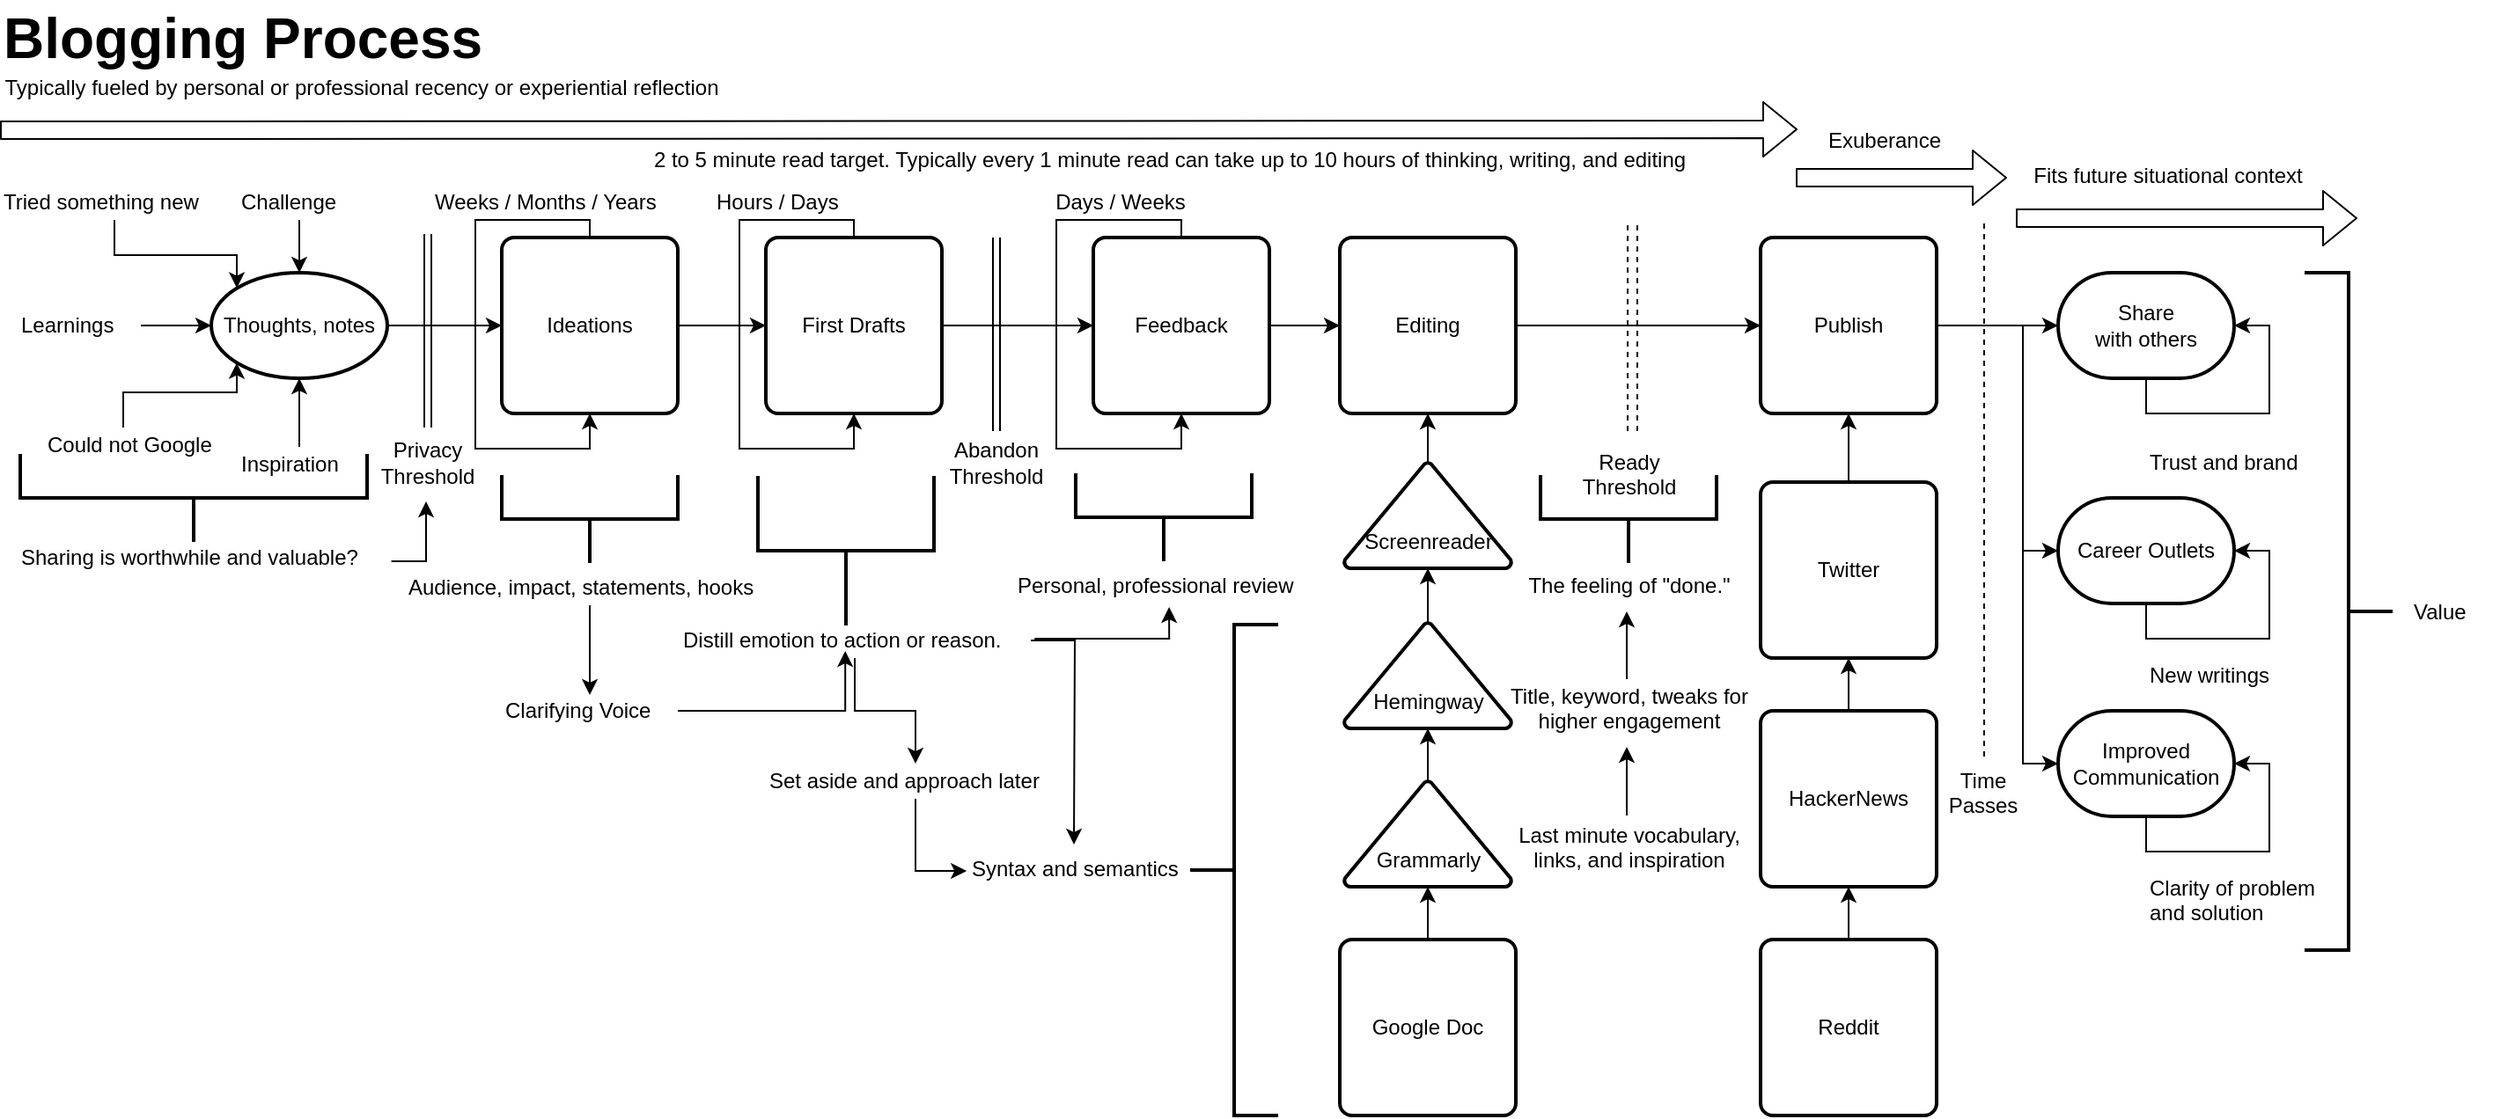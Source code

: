 <mxfile version="12.3.3" type="device" pages="1"><diagram id="sORktMblNxH-J1R0v_uJ" name="process"><mxGraphModel dx="1616" dy="623" grid="1" gridSize="10" guides="1" tooltips="1" connect="1" arrows="1" fold="1" page="1" pageScale="1" pageWidth="850" pageHeight="1100" math="0" shadow="0"><root><mxCell id="0"/><mxCell id="1" parent="0"/><mxCell id="eukD2ALATDsCNfcXqx_N-5" style="edgeStyle=orthogonalEdgeStyle;rounded=0;orthogonalLoop=1;jettySize=auto;html=1;exitX=1;exitY=0.5;exitDx=0;exitDy=0;entryX=0;entryY=0.5;entryDx=0;entryDy=0;" parent="1" source="eukD2ALATDsCNfcXqx_N-1" target="eukD2ALATDsCNfcXqx_N-6" edge="1"><mxGeometry relative="1" as="geometry"><mxPoint x="295" y="245" as="targetPoint"/></mxGeometry></mxCell><mxCell id="eukD2ALATDsCNfcXqx_N-1" value="Ideations" style="rounded=1;whiteSpace=wrap;html=1;absoluteArcSize=1;arcSize=14;strokeWidth=2;" parent="1" vertex="1"><mxGeometry x="155" y="195" width="100" height="100" as="geometry"/></mxCell><mxCell id="eukD2ALATDsCNfcXqx_N-2" style="edgeStyle=orthogonalEdgeStyle;rounded=0;orthogonalLoop=1;jettySize=auto;html=1;entryX=0.5;entryY=1;entryDx=0;entryDy=0;" parent="1" source="eukD2ALATDsCNfcXqx_N-1" target="eukD2ALATDsCNfcXqx_N-1" edge="1"><mxGeometry relative="1" as="geometry"><Array as="points"><mxPoint x="205" y="185"/><mxPoint x="140" y="185"/><mxPoint x="140" y="315"/><mxPoint x="205" y="315"/></Array></mxGeometry></mxCell><mxCell id="eukD2ALATDsCNfcXqx_N-12" style="edgeStyle=orthogonalEdgeStyle;rounded=0;orthogonalLoop=1;jettySize=auto;html=1;exitX=1;exitY=0.5;exitDx=0;exitDy=0;entryX=0;entryY=0.5;entryDx=0;entryDy=0;" parent="1" source="eukD2ALATDsCNfcXqx_N-6" target="eukD2ALATDsCNfcXqx_N-11" edge="1"><mxGeometry relative="1" as="geometry"><mxPoint x="441" y="245" as="sourcePoint"/></mxGeometry></mxCell><mxCell id="eukD2ALATDsCNfcXqx_N-6" value="First Drafts" style="rounded=1;whiteSpace=wrap;html=1;absoluteArcSize=1;arcSize=14;strokeWidth=2;" parent="1" vertex="1"><mxGeometry x="305" y="195" width="100" height="100" as="geometry"/></mxCell><mxCell id="eukD2ALATDsCNfcXqx_N-8" style="edgeStyle=orthogonalEdgeStyle;rounded=0;orthogonalLoop=1;jettySize=auto;html=1;exitX=0.5;exitY=0;exitDx=0;exitDy=0;entryX=0.5;entryY=1;entryDx=0;entryDy=0;" parent="1" source="eukD2ALATDsCNfcXqx_N-6" target="eukD2ALATDsCNfcXqx_N-6" edge="1"><mxGeometry relative="1" as="geometry"><Array as="points"><mxPoint x="355" y="185"/><mxPoint x="290" y="185"/><mxPoint x="290" y="315"/><mxPoint x="355" y="315"/></Array></mxGeometry></mxCell><mxCell id="eukD2ALATDsCNfcXqx_N-9" value="Weeks / Months / Years" style="text;html=1;resizable=0;points=[];autosize=1;align=left;verticalAlign=top;spacingTop=-4;" parent="1" vertex="1"><mxGeometry x="115" y="165" width="140" height="20" as="geometry"/></mxCell><mxCell id="eukD2ALATDsCNfcXqx_N-10" value="Hours / Days" style="text;html=1;resizable=0;points=[];autosize=1;align=left;verticalAlign=top;spacingTop=-4;" parent="1" vertex="1"><mxGeometry x="275" y="165" width="80" height="20" as="geometry"/></mxCell><mxCell id="eukD2ALATDsCNfcXqx_N-19" style="edgeStyle=orthogonalEdgeStyle;rounded=0;orthogonalLoop=1;jettySize=auto;html=1;exitX=1;exitY=0.5;exitDx=0;exitDy=0;entryX=0;entryY=0.5;entryDx=0;entryDy=0;" parent="1" source="eukD2ALATDsCNfcXqx_N-11" target="eukD2ALATDsCNfcXqx_N-23" edge="1"><mxGeometry relative="1" as="geometry"><mxPoint x="621" y="245" as="targetPoint"/></mxGeometry></mxCell><mxCell id="eukD2ALATDsCNfcXqx_N-11" value="Feedback" style="rounded=1;whiteSpace=wrap;html=1;absoluteArcSize=1;arcSize=14;strokeWidth=2;" parent="1" vertex="1"><mxGeometry x="491" y="195" width="100" height="100" as="geometry"/></mxCell><mxCell id="eukD2ALATDsCNfcXqx_N-15" style="edgeStyle=orthogonalEdgeStyle;rounded=0;orthogonalLoop=1;jettySize=auto;html=1;exitX=0.5;exitY=0;exitDx=0;exitDy=0;entryX=0.5;entryY=1;entryDx=0;entryDy=0;" parent="1" source="eukD2ALATDsCNfcXqx_N-11" target="eukD2ALATDsCNfcXqx_N-11" edge="1"><mxGeometry relative="1" as="geometry"><Array as="points"><mxPoint x="541" y="185"/><mxPoint x="470" y="185"/><mxPoint x="470" y="315"/><mxPoint x="541" y="315"/></Array></mxGeometry></mxCell><mxCell id="eukD2ALATDsCNfcXqx_N-16" value="Days / Weeks" style="text;html=1;resizable=0;points=[];align=center;verticalAlign=middle;labelBackgroundColor=#ffffff;" parent="eukD2ALATDsCNfcXqx_N-15" vertex="1" connectable="0"><mxGeometry x="-0.569" y="-4" relative="1" as="geometry"><mxPoint x="20" y="-6" as="offset"/></mxGeometry></mxCell><mxCell id="eukD2ALATDsCNfcXqx_N-27" style="edgeStyle=orthogonalEdgeStyle;rounded=0;orthogonalLoop=1;jettySize=auto;html=1;exitX=1;exitY=0.5;exitDx=0;exitDy=0;entryX=0;entryY=0.5;entryDx=0;entryDy=0;" parent="1" source="eukD2ALATDsCNfcXqx_N-23" target="eukD2ALATDsCNfcXqx_N-25" edge="1"><mxGeometry relative="1" as="geometry"/></mxCell><mxCell id="eukD2ALATDsCNfcXqx_N-23" value="Editing" style="rounded=1;whiteSpace=wrap;html=1;absoluteArcSize=1;arcSize=14;strokeWidth=2;" parent="1" vertex="1"><mxGeometry x="631" y="195" width="100" height="100" as="geometry"/></mxCell><mxCell id="eukD2ALATDsCNfcXqx_N-84" style="edgeStyle=orthogonalEdgeStyle;rounded=0;orthogonalLoop=1;jettySize=auto;html=1;exitX=1;exitY=0.5;exitDx=0;exitDy=0;entryX=0;entryY=0.5;entryDx=0;entryDy=0;entryPerimeter=0;" parent="1" source="eukD2ALATDsCNfcXqx_N-25" target="eukD2ALATDsCNfcXqx_N-85" edge="1"><mxGeometry relative="1" as="geometry"><mxPoint x="1019" y="245" as="targetPoint"/></mxGeometry></mxCell><mxCell id="eukD2ALATDsCNfcXqx_N-127" style="edgeStyle=orthogonalEdgeStyle;rounded=0;orthogonalLoop=1;jettySize=auto;html=1;exitX=1;exitY=0.5;exitDx=0;exitDy=0;entryX=0;entryY=0.5;entryDx=0;entryDy=0;entryPerimeter=0;" parent="1" source="eukD2ALATDsCNfcXqx_N-25" target="eukD2ALATDsCNfcXqx_N-128" edge="1"><mxGeometry relative="1" as="geometry"><mxPoint x="1019" y="410" as="targetPoint"/><Array as="points"><mxPoint x="1019" y="245"/><mxPoint x="1019" y="373"/></Array></mxGeometry></mxCell><mxCell id="eukD2ALATDsCNfcXqx_N-132" style="edgeStyle=orthogonalEdgeStyle;rounded=0;orthogonalLoop=1;jettySize=auto;html=1;exitX=1;exitY=0.5;exitDx=0;exitDy=0;entryX=0;entryY=0.5;entryDx=0;entryDy=0;entryPerimeter=0;" parent="1" source="eukD2ALATDsCNfcXqx_N-25" target="eukD2ALATDsCNfcXqx_N-131" edge="1"><mxGeometry relative="1" as="geometry"><Array as="points"><mxPoint x="1019" y="245"/><mxPoint x="1019" y="494"/></Array></mxGeometry></mxCell><mxCell id="eukD2ALATDsCNfcXqx_N-25" value="Publish" style="rounded=1;whiteSpace=wrap;html=1;absoluteArcSize=1;arcSize=14;strokeWidth=2;" parent="1" vertex="1"><mxGeometry x="870" y="195" width="100" height="100" as="geometry"/></mxCell><mxCell id="eukD2ALATDsCNfcXqx_N-34" style="edgeStyle=orthogonalEdgeStyle;rounded=0;orthogonalLoop=1;jettySize=auto;html=1;exitX=0.5;exitY=0;exitDx=0;exitDy=0;entryX=0.5;entryY=1;entryDx=0;entryDy=0;" parent="1" source="eukD2ALATDsCNfcXqx_N-29" target="eukD2ALATDsCNfcXqx_N-30" edge="1"><mxGeometry relative="1" as="geometry"/></mxCell><mxCell id="eukD2ALATDsCNfcXqx_N-29" value="HackerNews" style="rounded=1;whiteSpace=wrap;html=1;absoluteArcSize=1;arcSize=14;strokeWidth=2;" parent="1" vertex="1"><mxGeometry x="870" y="464" width="100" height="100" as="geometry"/></mxCell><mxCell id="eukD2ALATDsCNfcXqx_N-33" style="edgeStyle=orthogonalEdgeStyle;rounded=0;orthogonalLoop=1;jettySize=auto;html=1;exitX=0.5;exitY=0;exitDx=0;exitDy=0;entryX=0.5;entryY=1;entryDx=0;entryDy=0;" parent="1" source="eukD2ALATDsCNfcXqx_N-30" target="eukD2ALATDsCNfcXqx_N-25" edge="1"><mxGeometry relative="1" as="geometry"/></mxCell><mxCell id="eukD2ALATDsCNfcXqx_N-30" value="Twitter" style="rounded=1;whiteSpace=wrap;html=1;absoluteArcSize=1;arcSize=14;strokeWidth=2;" parent="1" vertex="1"><mxGeometry x="870" y="334" width="100" height="100" as="geometry"/></mxCell><mxCell id="eukD2ALATDsCNfcXqx_N-35" style="edgeStyle=orthogonalEdgeStyle;rounded=0;orthogonalLoop=1;jettySize=auto;html=1;exitX=0.5;exitY=0;exitDx=0;exitDy=0;entryX=0.5;entryY=1;entryDx=0;entryDy=0;" parent="1" source="eukD2ALATDsCNfcXqx_N-31" target="eukD2ALATDsCNfcXqx_N-29" edge="1"><mxGeometry relative="1" as="geometry"/></mxCell><mxCell id="eukD2ALATDsCNfcXqx_N-31" value="Reddit" style="rounded=1;whiteSpace=wrap;html=1;absoluteArcSize=1;arcSize=14;strokeWidth=2;" parent="1" vertex="1"><mxGeometry x="870" y="594" width="100" height="100" as="geometry"/></mxCell><mxCell id="eukD2ALATDsCNfcXqx_N-41" style="edgeStyle=orthogonalEdgeStyle;rounded=0;orthogonalLoop=1;jettySize=auto;html=1;exitX=0.5;exitY=0;exitDx=0;exitDy=0;entryX=0.5;entryY=1;entryDx=0;entryDy=0;exitPerimeter=0;" parent="1" source="eukD2ALATDsCNfcXqx_N-57" target="eukD2ALATDsCNfcXqx_N-23" edge="1"><mxGeometry relative="1" as="geometry"><mxPoint x="681" y="334" as="sourcePoint"/></mxGeometry></mxCell><mxCell id="eukD2ALATDsCNfcXqx_N-42" value="&lt;b&gt;&lt;font style=&quot;font-size: 32px&quot;&gt;Blogging Process&lt;/font&gt;&lt;/b&gt;" style="text;html=1;resizable=0;points=[];autosize=1;align=left;verticalAlign=top;spacingTop=-4;" parent="1" vertex="1"><mxGeometry x="-130" y="60" width="290" height="20" as="geometry"/></mxCell><mxCell id="eukD2ALATDsCNfcXqx_N-43" value="" style="strokeWidth=2;html=1;shape=mxgraph.flowchart.annotation_2;align=left;labelPosition=right;pointerEvents=1;rotation=-90;" parent="1" vertex="1"><mxGeometry x="180" y="305" width="50" height="100" as="geometry"/></mxCell><mxCell id="eukD2ALATDsCNfcXqx_N-74" value="" style="edgeStyle=orthogonalEdgeStyle;rounded=0;orthogonalLoop=1;jettySize=auto;html=1;" parent="1" source="eukD2ALATDsCNfcXqx_N-44" edge="1"><mxGeometry relative="1" as="geometry"><mxPoint x="205" y="455" as="targetPoint"/></mxGeometry></mxCell><mxCell id="eukD2ALATDsCNfcXqx_N-44" value="Audience, impact, statements, hooks" style="text;html=1;resizable=0;points=[];autosize=1;align=left;verticalAlign=top;spacingTop=-4;" parent="1" vertex="1"><mxGeometry x="100" y="384" width="210" height="20" as="geometry"/></mxCell><mxCell id="eukD2ALATDsCNfcXqx_N-94" style="edgeStyle=orthogonalEdgeStyle;rounded=0;orthogonalLoop=1;jettySize=auto;html=1;entryX=0.473;entryY=0.8;entryDx=0;entryDy=0;entryPerimeter=0;" parent="1" source="eukD2ALATDsCNfcXqx_N-73" target="eukD2ALATDsCNfcXqx_N-48" edge="1"><mxGeometry relative="1" as="geometry"/></mxCell><mxCell id="eukD2ALATDsCNfcXqx_N-73" value="Clarifying Voice" style="text;html=1;resizable=0;points=[];autosize=1;align=left;verticalAlign=top;spacingTop=-4;" parent="1" vertex="1"><mxGeometry x="155" y="454" width="100" height="20" as="geometry"/></mxCell><mxCell id="eukD2ALATDsCNfcXqx_N-45" value="" style="strokeWidth=2;html=1;shape=mxgraph.flowchart.annotation_2;align=left;labelPosition=right;pointerEvents=1;rotation=-90;" parent="1" vertex="1"><mxGeometry x="506" y="304" width="50" height="100" as="geometry"/></mxCell><mxCell id="eukD2ALATDsCNfcXqx_N-46" value="Personal, professional review" style="text;html=1;resizable=0;points=[];autosize=1;align=left;verticalAlign=top;spacingTop=-4;" parent="1" vertex="1"><mxGeometry x="446" y="383" width="170" height="20" as="geometry"/></mxCell><mxCell id="eukD2ALATDsCNfcXqx_N-47" value="" style="strokeWidth=2;html=1;shape=mxgraph.flowchart.annotation_2;align=left;labelPosition=right;pointerEvents=1;rotation=-90;" parent="1" vertex="1"><mxGeometry x="308" y="323" width="85" height="100" as="geometry"/></mxCell><mxCell id="eukD2ALATDsCNfcXqx_N-99" style="edgeStyle=orthogonalEdgeStyle;rounded=0;orthogonalLoop=1;jettySize=auto;html=1;entryX=0.518;entryY=1.1;entryDx=0;entryDy=0;entryPerimeter=0;exitX=1.013;exitY=0.5;exitDx=0;exitDy=0;exitPerimeter=0;" parent="1" source="eukD2ALATDsCNfcXqx_N-48" target="eukD2ALATDsCNfcXqx_N-46" edge="1"><mxGeometry relative="1" as="geometry"><Array as="points"><mxPoint x="458" y="423"/><mxPoint x="534" y="423"/></Array></mxGeometry></mxCell><mxCell id="eukD2ALATDsCNfcXqx_N-101" style="edgeStyle=orthogonalEdgeStyle;rounded=0;orthogonalLoop=1;jettySize=auto;html=1;" parent="1" source="eukD2ALATDsCNfcXqx_N-48" edge="1"><mxGeometry relative="1" as="geometry"><mxPoint x="480" y="540" as="targetPoint"/></mxGeometry></mxCell><mxCell id="eukD2ALATDsCNfcXqx_N-115" style="edgeStyle=orthogonalEdgeStyle;rounded=0;orthogonalLoop=1;jettySize=auto;html=1;" parent="1" source="eukD2ALATDsCNfcXqx_N-48" target="eukD2ALATDsCNfcXqx_N-113" edge="1"><mxGeometry relative="1" as="geometry"/></mxCell><mxCell id="eukD2ALATDsCNfcXqx_N-48" value="Distill emotion to action or reason." style="text;html=1;resizable=0;points=[];autosize=1;align=left;verticalAlign=top;spacingTop=-4;" parent="1" vertex="1"><mxGeometry x="255.5" y="414" width="200" height="20" as="geometry"/></mxCell><mxCell id="eukD2ALATDsCNfcXqx_N-63" style="edgeStyle=orthogonalEdgeStyle;rounded=0;orthogonalLoop=1;jettySize=auto;html=1;exitX=0.5;exitY=0;exitDx=0;exitDy=0;entryX=0.5;entryY=1;entryDx=0;entryDy=0;entryPerimeter=0;" parent="1" source="eukD2ALATDsCNfcXqx_N-51" target="eukD2ALATDsCNfcXqx_N-55" edge="1"><mxGeometry relative="1" as="geometry"/></mxCell><mxCell id="eukD2ALATDsCNfcXqx_N-51" value="Google Doc" style="rounded=1;whiteSpace=wrap;html=1;absoluteArcSize=1;arcSize=14;strokeWidth=2;" parent="1" vertex="1"><mxGeometry x="631" y="594" width="100" height="100" as="geometry"/></mxCell><mxCell id="eukD2ALATDsCNfcXqx_N-61" style="edgeStyle=orthogonalEdgeStyle;rounded=0;orthogonalLoop=1;jettySize=auto;html=1;exitX=0.5;exitY=0;exitDx=0;exitDy=0;exitPerimeter=0;" parent="1" source="eukD2ALATDsCNfcXqx_N-55" target="eukD2ALATDsCNfcXqx_N-56" edge="1"><mxGeometry relative="1" as="geometry"/></mxCell><mxCell id="eukD2ALATDsCNfcXqx_N-55" value="&lt;br&gt;&lt;br&gt;Grammarly" style="strokeWidth=2;html=1;shape=mxgraph.flowchart.extract_or_measurement;whiteSpace=wrap;" parent="1" vertex="1"><mxGeometry x="633.5" y="504" width="95" height="60" as="geometry"/></mxCell><mxCell id="eukD2ALATDsCNfcXqx_N-59" style="edgeStyle=orthogonalEdgeStyle;rounded=0;orthogonalLoop=1;jettySize=auto;html=1;exitX=0.5;exitY=0;exitDx=0;exitDy=0;exitPerimeter=0;entryX=0.5;entryY=1;entryDx=0;entryDy=0;entryPerimeter=0;" parent="1" source="eukD2ALATDsCNfcXqx_N-56" target="eukD2ALATDsCNfcXqx_N-57" edge="1"><mxGeometry relative="1" as="geometry"/></mxCell><mxCell id="eukD2ALATDsCNfcXqx_N-56" value="&lt;br&gt;&lt;br&gt;Hemingway" style="strokeWidth=2;html=1;shape=mxgraph.flowchart.extract_or_measurement;whiteSpace=wrap;" parent="1" vertex="1"><mxGeometry x="633.5" y="414" width="95" height="60" as="geometry"/></mxCell><mxCell id="eukD2ALATDsCNfcXqx_N-57" value="&lt;br&gt;&lt;br&gt;Screenreader" style="strokeWidth=2;html=1;shape=mxgraph.flowchart.extract_or_measurement;whiteSpace=wrap;" parent="1" vertex="1"><mxGeometry x="633.5" y="323" width="95" height="60" as="geometry"/></mxCell><mxCell id="eukD2ALATDsCNfcXqx_N-64" value="" style="shape=flexArrow;endArrow=classic;html=1;" parent="1" edge="1"><mxGeometry width="50" height="50" relative="1" as="geometry"><mxPoint x="-130" y="134" as="sourcePoint"/><mxPoint x="891" y="133.5" as="targetPoint"/></mxGeometry></mxCell><mxCell id="eukD2ALATDsCNfcXqx_N-65" value="Typically fueled by personal or professional recency or experiential reflection" style="text;html=1;resizable=0;points=[];align=center;verticalAlign=middle;labelBackgroundColor=#ffffff;" parent="eukD2ALATDsCNfcXqx_N-64" vertex="1" connectable="0"><mxGeometry x="-0.572" y="3" relative="1" as="geometry"><mxPoint x="-14" y="-21" as="offset"/></mxGeometry></mxCell><mxCell id="eukD2ALATDsCNfcXqx_N-69" value="" style="strokeWidth=2;html=1;shape=mxgraph.flowchart.annotation_2;align=left;labelPosition=right;pointerEvents=1;rotation=0;" parent="1" vertex="1"><mxGeometry x="546" y="415" width="50" height="279" as="geometry"/></mxCell><mxCell id="eukD2ALATDsCNfcXqx_N-71" value="Syntax and semantics" style="text;html=1;resizable=0;points=[];autosize=1;align=left;verticalAlign=top;spacingTop=-4;" parent="1" vertex="1"><mxGeometry x="420" y="544" width="130" height="20" as="geometry"/></mxCell><mxCell id="eukD2ALATDsCNfcXqx_N-75" value="" style="shape=link;html=1;" parent="1" edge="1"><mxGeometry width="50" height="50" relative="1" as="geometry"><mxPoint x="436" y="305" as="sourcePoint"/><mxPoint x="436" y="195" as="targetPoint"/></mxGeometry></mxCell><mxCell id="eukD2ALATDsCNfcXqx_N-76" value="Abandon Threshold" style="text;html=1;strokeColor=none;fillColor=none;align=center;verticalAlign=middle;whiteSpace=wrap;rounded=0;" parent="1" vertex="1"><mxGeometry x="415.5" y="313" width="40" height="20" as="geometry"/></mxCell><mxCell id="eukD2ALATDsCNfcXqx_N-80" value="" style="endArrow=none;dashed=1;html=1;" parent="1" edge="1"><mxGeometry width="50" height="50" relative="1" as="geometry"><mxPoint x="794.5" y="305" as="sourcePoint"/><mxPoint x="794.5" y="185" as="targetPoint"/></mxGeometry></mxCell><mxCell id="eukD2ALATDsCNfcXqx_N-81" value="Ready&lt;br&gt;Threshold" style="text;html=1;resizable=0;points=[];autosize=1;align=center;verticalAlign=top;spacingTop=-4;" parent="1" vertex="1"><mxGeometry x="760" y="313" width="70" height="30" as="geometry"/></mxCell><mxCell id="eukD2ALATDsCNfcXqx_N-83" style="edgeStyle=orthogonalEdgeStyle;rounded=0;orthogonalLoop=1;jettySize=auto;html=1;exitX=1;exitY=0.5;exitDx=0;exitDy=0;exitPerimeter=0;entryX=0;entryY=0.5;entryDx=0;entryDy=0;" parent="1" source="eukD2ALATDsCNfcXqx_N-82" target="eukD2ALATDsCNfcXqx_N-1" edge="1"><mxGeometry relative="1" as="geometry"/></mxCell><mxCell id="eukD2ALATDsCNfcXqx_N-82" value="Thoughts, notes" style="strokeWidth=2;html=1;shape=mxgraph.flowchart.start_1;whiteSpace=wrap;" parent="1" vertex="1"><mxGeometry x="-10" y="215" width="100" height="60" as="geometry"/></mxCell><mxCell id="eukD2ALATDsCNfcXqx_N-85" value="Share &lt;br&gt;with others" style="strokeWidth=2;html=1;shape=mxgraph.flowchart.terminator;whiteSpace=wrap;" parent="1" vertex="1"><mxGeometry x="1039" y="215" width="100" height="60" as="geometry"/></mxCell><mxCell id="eukD2ALATDsCNfcXqx_N-87" value="" style="endArrow=none;dashed=1;html=1;" parent="1" edge="1"><mxGeometry width="50" height="50" relative="1" as="geometry"><mxPoint x="997" y="490" as="sourcePoint"/><mxPoint x="997" y="184" as="targetPoint"/></mxGeometry></mxCell><mxCell id="eukD2ALATDsCNfcXqx_N-88" value="Time&lt;br&gt;Passes" style="text;html=1;resizable=0;points=[];autosize=1;align=center;verticalAlign=top;spacingTop=-4;" parent="1" vertex="1"><mxGeometry x="971" y="494" width="50" height="30" as="geometry"/></mxCell><mxCell id="eukD2ALATDsCNfcXqx_N-89" value="" style="shape=flexArrow;endArrow=classic;html=1;" parent="1" edge="1"><mxGeometry width="50" height="50" relative="1" as="geometry"><mxPoint x="1015" y="184" as="sourcePoint"/><mxPoint x="1209" y="184" as="targetPoint"/></mxGeometry></mxCell><mxCell id="eukD2ALATDsCNfcXqx_N-90" value="Fits future situational context" style="text;html=1;resizable=0;points=[];align=center;verticalAlign=middle;labelBackgroundColor=#ffffff;" parent="eukD2ALATDsCNfcXqx_N-89" vertex="1" connectable="0"><mxGeometry x="-0.572" y="3" relative="1" as="geometry"><mxPoint x="44" y="-21" as="offset"/></mxGeometry></mxCell><mxCell id="eukD2ALATDsCNfcXqx_N-92" style="edgeStyle=orthogonalEdgeStyle;rounded=0;orthogonalLoop=1;jettySize=auto;html=1;exitX=0.5;exitY=1;exitDx=0;exitDy=0;exitPerimeter=0;entryX=1;entryY=0.5;entryDx=0;entryDy=0;entryPerimeter=0;" parent="1" source="eukD2ALATDsCNfcXqx_N-85" target="eukD2ALATDsCNfcXqx_N-85" edge="1"><mxGeometry relative="1" as="geometry"/></mxCell><mxCell id="eukD2ALATDsCNfcXqx_N-93" value="Trust and brand" style="text;html=1;resizable=0;points=[];autosize=1;align=left;verticalAlign=top;spacingTop=-4;" parent="1" vertex="1"><mxGeometry x="1089" y="313" width="100" height="20" as="geometry"/></mxCell><mxCell id="eukD2ALATDsCNfcXqx_N-95" value="2 to 5 minute read target. Typically every 1 minute read can take up to 10 hours of thinking, writing, and editing" style="text;html=1;resizable=0;points=[];align=center;verticalAlign=middle;labelBackgroundColor=#ffffff;" parent="1" vertex="1" connectable="0"><mxGeometry x="531" y="170" as="geometry"><mxPoint x="3" y="-19.5" as="offset"/></mxGeometry></mxCell><mxCell id="eukD2ALATDsCNfcXqx_N-106" style="edgeStyle=orthogonalEdgeStyle;rounded=0;orthogonalLoop=1;jettySize=auto;html=1;entryX=0.5;entryY=1;entryDx=0;entryDy=0;entryPerimeter=0;" parent="1" source="eukD2ALATDsCNfcXqx_N-105" target="eukD2ALATDsCNfcXqx_N-82" edge="1"><mxGeometry relative="1" as="geometry"/></mxCell><mxCell id="eukD2ALATDsCNfcXqx_N-105" value="Inspiration" style="text;html=1;resizable=0;points=[];autosize=1;align=left;verticalAlign=top;spacingTop=-4;" parent="1" vertex="1"><mxGeometry x="5" y="314" width="70" height="20" as="geometry"/></mxCell><mxCell id="eukD2ALATDsCNfcXqx_N-108" style="edgeStyle=orthogonalEdgeStyle;rounded=0;orthogonalLoop=1;jettySize=auto;html=1;entryX=0.5;entryY=0;entryDx=0;entryDy=0;entryPerimeter=0;" parent="1" source="eukD2ALATDsCNfcXqx_N-107" target="eukD2ALATDsCNfcXqx_N-82" edge="1"><mxGeometry relative="1" as="geometry"/></mxCell><mxCell id="eukD2ALATDsCNfcXqx_N-107" value="Challenge" style="text;html=1;resizable=0;points=[];autosize=1;align=left;verticalAlign=top;spacingTop=-4;" parent="1" vertex="1"><mxGeometry x="5" y="165" width="70" height="20" as="geometry"/></mxCell><mxCell id="eukD2ALATDsCNfcXqx_N-110" style="edgeStyle=orthogonalEdgeStyle;rounded=0;orthogonalLoop=1;jettySize=auto;html=1;entryX=0;entryY=0.5;entryDx=0;entryDy=0;entryPerimeter=0;" parent="1" source="eukD2ALATDsCNfcXqx_N-109" target="eukD2ALATDsCNfcXqx_N-82" edge="1"><mxGeometry relative="1" as="geometry"/></mxCell><mxCell id="eukD2ALATDsCNfcXqx_N-109" value="Learnings" style="text;html=1;resizable=0;points=[];autosize=1;align=left;verticalAlign=top;spacingTop=-4;" parent="1" vertex="1"><mxGeometry x="-120" y="235" width="70" height="20" as="geometry"/></mxCell><mxCell id="eukD2ALATDsCNfcXqx_N-116" style="edgeStyle=orthogonalEdgeStyle;rounded=0;orthogonalLoop=1;jettySize=auto;html=1;entryX=-0.007;entryY=0.55;entryDx=0;entryDy=0;entryPerimeter=0;" parent="1" source="eukD2ALATDsCNfcXqx_N-113" target="eukD2ALATDsCNfcXqx_N-71" edge="1"><mxGeometry relative="1" as="geometry"/></mxCell><mxCell id="eukD2ALATDsCNfcXqx_N-113" value="Set aside and approach later" style="text;html=1;resizable=0;points=[];autosize=1;align=left;verticalAlign=top;spacingTop=-4;" parent="1" vertex="1"><mxGeometry x="305" y="494" width="170" height="20" as="geometry"/></mxCell><mxCell id="eukD2ALATDsCNfcXqx_N-122" style="edgeStyle=orthogonalEdgeStyle;rounded=0;orthogonalLoop=1;jettySize=auto;html=1;entryX=0.145;entryY=0.855;entryDx=0;entryDy=0;entryPerimeter=0;" parent="1" source="eukD2ALATDsCNfcXqx_N-121" target="eukD2ALATDsCNfcXqx_N-82" edge="1"><mxGeometry relative="1" as="geometry"><Array as="points"><mxPoint x="-60" y="283"/><mxPoint x="5" y="283"/></Array></mxGeometry></mxCell><mxCell id="eukD2ALATDsCNfcXqx_N-121" value="Could not Google" style="text;html=1;resizable=0;points=[];autosize=1;align=left;verticalAlign=top;spacingTop=-4;" parent="1" vertex="1"><mxGeometry x="-105" y="303" width="110" height="20" as="geometry"/></mxCell><mxCell id="eukD2ALATDsCNfcXqx_N-124" style="edgeStyle=orthogonalEdgeStyle;rounded=0;orthogonalLoop=1;jettySize=auto;html=1;entryX=0.145;entryY=0.145;entryDx=0;entryDy=0;entryPerimeter=0;" parent="1" source="eukD2ALATDsCNfcXqx_N-123" target="eukD2ALATDsCNfcXqx_N-82" edge="1"><mxGeometry relative="1" as="geometry"/></mxCell><mxCell id="eukD2ALATDsCNfcXqx_N-123" value="Tried something new" style="text;html=1;resizable=0;points=[];autosize=1;align=left;verticalAlign=top;spacingTop=-4;" parent="1" vertex="1"><mxGeometry x="-130" y="165" width="130" height="20" as="geometry"/></mxCell><mxCell id="eukD2ALATDsCNfcXqx_N-128" value="Career Outlets" style="strokeWidth=2;html=1;shape=mxgraph.flowchart.terminator;whiteSpace=wrap;" parent="1" vertex="1"><mxGeometry x="1039" y="343" width="100" height="60" as="geometry"/></mxCell><mxCell id="eukD2ALATDsCNfcXqx_N-129" style="edgeStyle=orthogonalEdgeStyle;rounded=0;orthogonalLoop=1;jettySize=auto;html=1;exitX=0.5;exitY=1;exitDx=0;exitDy=0;exitPerimeter=0;entryX=1;entryY=0.5;entryDx=0;entryDy=0;entryPerimeter=0;" parent="1" source="eukD2ALATDsCNfcXqx_N-128" target="eukD2ALATDsCNfcXqx_N-128" edge="1"><mxGeometry relative="1" as="geometry"/></mxCell><mxCell id="eukD2ALATDsCNfcXqx_N-130" value="New writings" style="text;html=1;resizable=0;points=[];autosize=1;align=left;verticalAlign=top;spacingTop=-4;" parent="1" vertex="1"><mxGeometry x="1089" y="434" width="80" height="20" as="geometry"/></mxCell><mxCell id="eukD2ALATDsCNfcXqx_N-131" value="Improved Communication" style="strokeWidth=2;html=1;shape=mxgraph.flowchart.terminator;whiteSpace=wrap;" parent="1" vertex="1"><mxGeometry x="1039" y="464" width="100" height="60" as="geometry"/></mxCell><mxCell id="eukD2ALATDsCNfcXqx_N-133" style="edgeStyle=orthogonalEdgeStyle;rounded=0;orthogonalLoop=1;jettySize=auto;html=1;exitX=0.5;exitY=1;exitDx=0;exitDy=0;exitPerimeter=0;entryX=1;entryY=0.5;entryDx=0;entryDy=0;entryPerimeter=0;" parent="1" source="eukD2ALATDsCNfcXqx_N-131" target="eukD2ALATDsCNfcXqx_N-131" edge="1"><mxGeometry relative="1" as="geometry"/></mxCell><mxCell id="eukD2ALATDsCNfcXqx_N-135" value="Clarity of problem&lt;br&gt;and solution" style="text;html=1;resizable=0;points=[];autosize=1;align=left;verticalAlign=top;spacingTop=-4;" parent="1" vertex="1"><mxGeometry x="1089" y="554.5" width="110" height="30" as="geometry"/></mxCell><mxCell id="eukD2ALATDsCNfcXqx_N-138" value="" style="strokeWidth=2;html=1;shape=mxgraph.flowchart.annotation_2;align=left;labelPosition=right;pointerEvents=1;rotation=180;" parent="1" vertex="1"><mxGeometry x="1179" y="215" width="50" height="385" as="geometry"/></mxCell><mxCell id="eukD2ALATDsCNfcXqx_N-139" value="Value" style="text;html=1;resizable=0;points=[];autosize=1;align=left;verticalAlign=top;spacingTop=-4;" parent="1" vertex="1"><mxGeometry x="1239" y="397.5" width="50" height="20" as="geometry"/></mxCell><mxCell id="XZcDNwNiaUteVOln5nIq-1" value="" style="shape=link;html=1;" parent="1" edge="1"><mxGeometry width="50" height="50" relative="1" as="geometry"><mxPoint x="113" y="303" as="sourcePoint"/><mxPoint x="113" y="193" as="targetPoint"/></mxGeometry></mxCell><mxCell id="XZcDNwNiaUteVOln5nIq-2" value="Privacy Threshold" style="text;html=1;strokeColor=none;fillColor=none;align=center;verticalAlign=middle;whiteSpace=wrap;rounded=0;" parent="1" vertex="1"><mxGeometry x="93" y="313" width="40" height="20" as="geometry"/></mxCell><mxCell id="XZcDNwNiaUteVOln5nIq-4" style="edgeStyle=orthogonalEdgeStyle;rounded=0;orthogonalLoop=1;jettySize=auto;html=1;entryX=0.5;entryY=1;entryDx=0;entryDy=0;entryPerimeter=0;exitX=1.011;exitY=0.6;exitDx=0;exitDy=0;exitPerimeter=0;" parent="1" source="XZcDNwNiaUteVOln5nIq-5" edge="1"><mxGeometry relative="1" as="geometry"><mxPoint x="72.5" y="372" as="sourcePoint"/><mxPoint x="112" y="345" as="targetPoint"/></mxGeometry></mxCell><mxCell id="XZcDNwNiaUteVOln5nIq-5" value="Sharing is worthwhile and valuable?" style="text;html=1;resizable=0;points=[];autosize=1;align=left;verticalAlign=top;spacingTop=-4;" parent="1" vertex="1"><mxGeometry x="-120" y="367" width="210" height="20" as="geometry"/></mxCell><mxCell id="XZcDNwNiaUteVOln5nIq-6" value="" style="strokeWidth=2;html=1;shape=mxgraph.flowchart.annotation_2;align=left;labelPosition=right;pointerEvents=1;rotation=-90;" parent="1" vertex="1"><mxGeometry x="-45" y="244.5" width="50" height="197" as="geometry"/></mxCell><mxCell id="E38kSMGfufKx_o0Z0UjT-1" value="" style="strokeWidth=2;html=1;shape=mxgraph.flowchart.annotation_2;align=left;labelPosition=right;pointerEvents=1;rotation=-90;" parent="1" vertex="1"><mxGeometry x="770" y="305" width="50" height="100" as="geometry"/></mxCell><mxCell id="E38kSMGfufKx_o0Z0UjT-2" value="Title, keyword, tweaks for &lt;br&gt;higher engagement" style="text;html=1;resizable=0;points=[];autosize=1;align=center;verticalAlign=top;spacingTop=-4;" parent="1" vertex="1"><mxGeometry x="720" y="445.5" width="150" height="30" as="geometry"/></mxCell><mxCell id="E38kSMGfufKx_o0Z0UjT-3" value="" style="shape=flexArrow;endArrow=classic;html=1;" parent="1" edge="1"><mxGeometry width="50" height="50" relative="1" as="geometry"><mxPoint x="890" y="161" as="sourcePoint"/><mxPoint x="1010" y="161" as="targetPoint"/></mxGeometry></mxCell><mxCell id="E38kSMGfufKx_o0Z0UjT-4" value="Exuberance" style="text;html=1;resizable=0;points=[];align=center;verticalAlign=middle;labelBackgroundColor=#ffffff;" parent="E38kSMGfufKx_o0Z0UjT-3" vertex="1" connectable="0"><mxGeometry x="-0.572" y="3" relative="1" as="geometry"><mxPoint x="24" y="-18" as="offset"/></mxGeometry></mxCell><mxCell id="E38kSMGfufKx_o0Z0UjT-5" style="edgeStyle=orthogonalEdgeStyle;rounded=0;orthogonalLoop=1;jettySize=auto;html=1;exitX=0.5;exitY=0;exitDx=0;exitDy=0;entryX=0.5;entryY=1;entryDx=0;entryDy=0;" parent="1" edge="1"><mxGeometry relative="1" as="geometry"><mxPoint x="794" y="523.5" as="sourcePoint"/><mxPoint x="794" y="484.5" as="targetPoint"/></mxGeometry></mxCell><mxCell id="E38kSMGfufKx_o0Z0UjT-6" value="Last minute vocabulary,&lt;br&gt;links, and inspiration" style="text;html=1;resizable=0;points=[];autosize=1;align=center;verticalAlign=top;spacingTop=-4;" parent="1" vertex="1"><mxGeometry x="725" y="524.5" width="140" height="30" as="geometry"/></mxCell><mxCell id="A9MlgLuteRDHIZA7fGHJ-1" value="" style="endArrow=none;dashed=1;html=1;" edge="1" parent="1"><mxGeometry width="50" height="50" relative="1" as="geometry"><mxPoint x="800" y="305" as="sourcePoint"/><mxPoint x="800" y="185" as="targetPoint"/></mxGeometry></mxCell><mxCell id="A9MlgLuteRDHIZA7fGHJ-3" style="edgeStyle=orthogonalEdgeStyle;rounded=0;orthogonalLoop=1;jettySize=auto;html=1;exitX=0.5;exitY=0;exitDx=0;exitDy=0;entryX=0.5;entryY=1;entryDx=0;entryDy=0;" edge="1" parent="1"><mxGeometry relative="1" as="geometry"><mxPoint x="794" y="446" as="sourcePoint"/><mxPoint x="794" y="407.5" as="targetPoint"/></mxGeometry></mxCell><mxCell id="A9MlgLuteRDHIZA7fGHJ-4" value="The feeling of &quot;done.&quot;" style="text;html=1;resizable=0;points=[];autosize=1;align=center;verticalAlign=top;spacingTop=-4;" vertex="1" parent="1"><mxGeometry x="730" y="383" width="130" height="20" as="geometry"/></mxCell></root></mxGraphModel></diagram></mxfile>